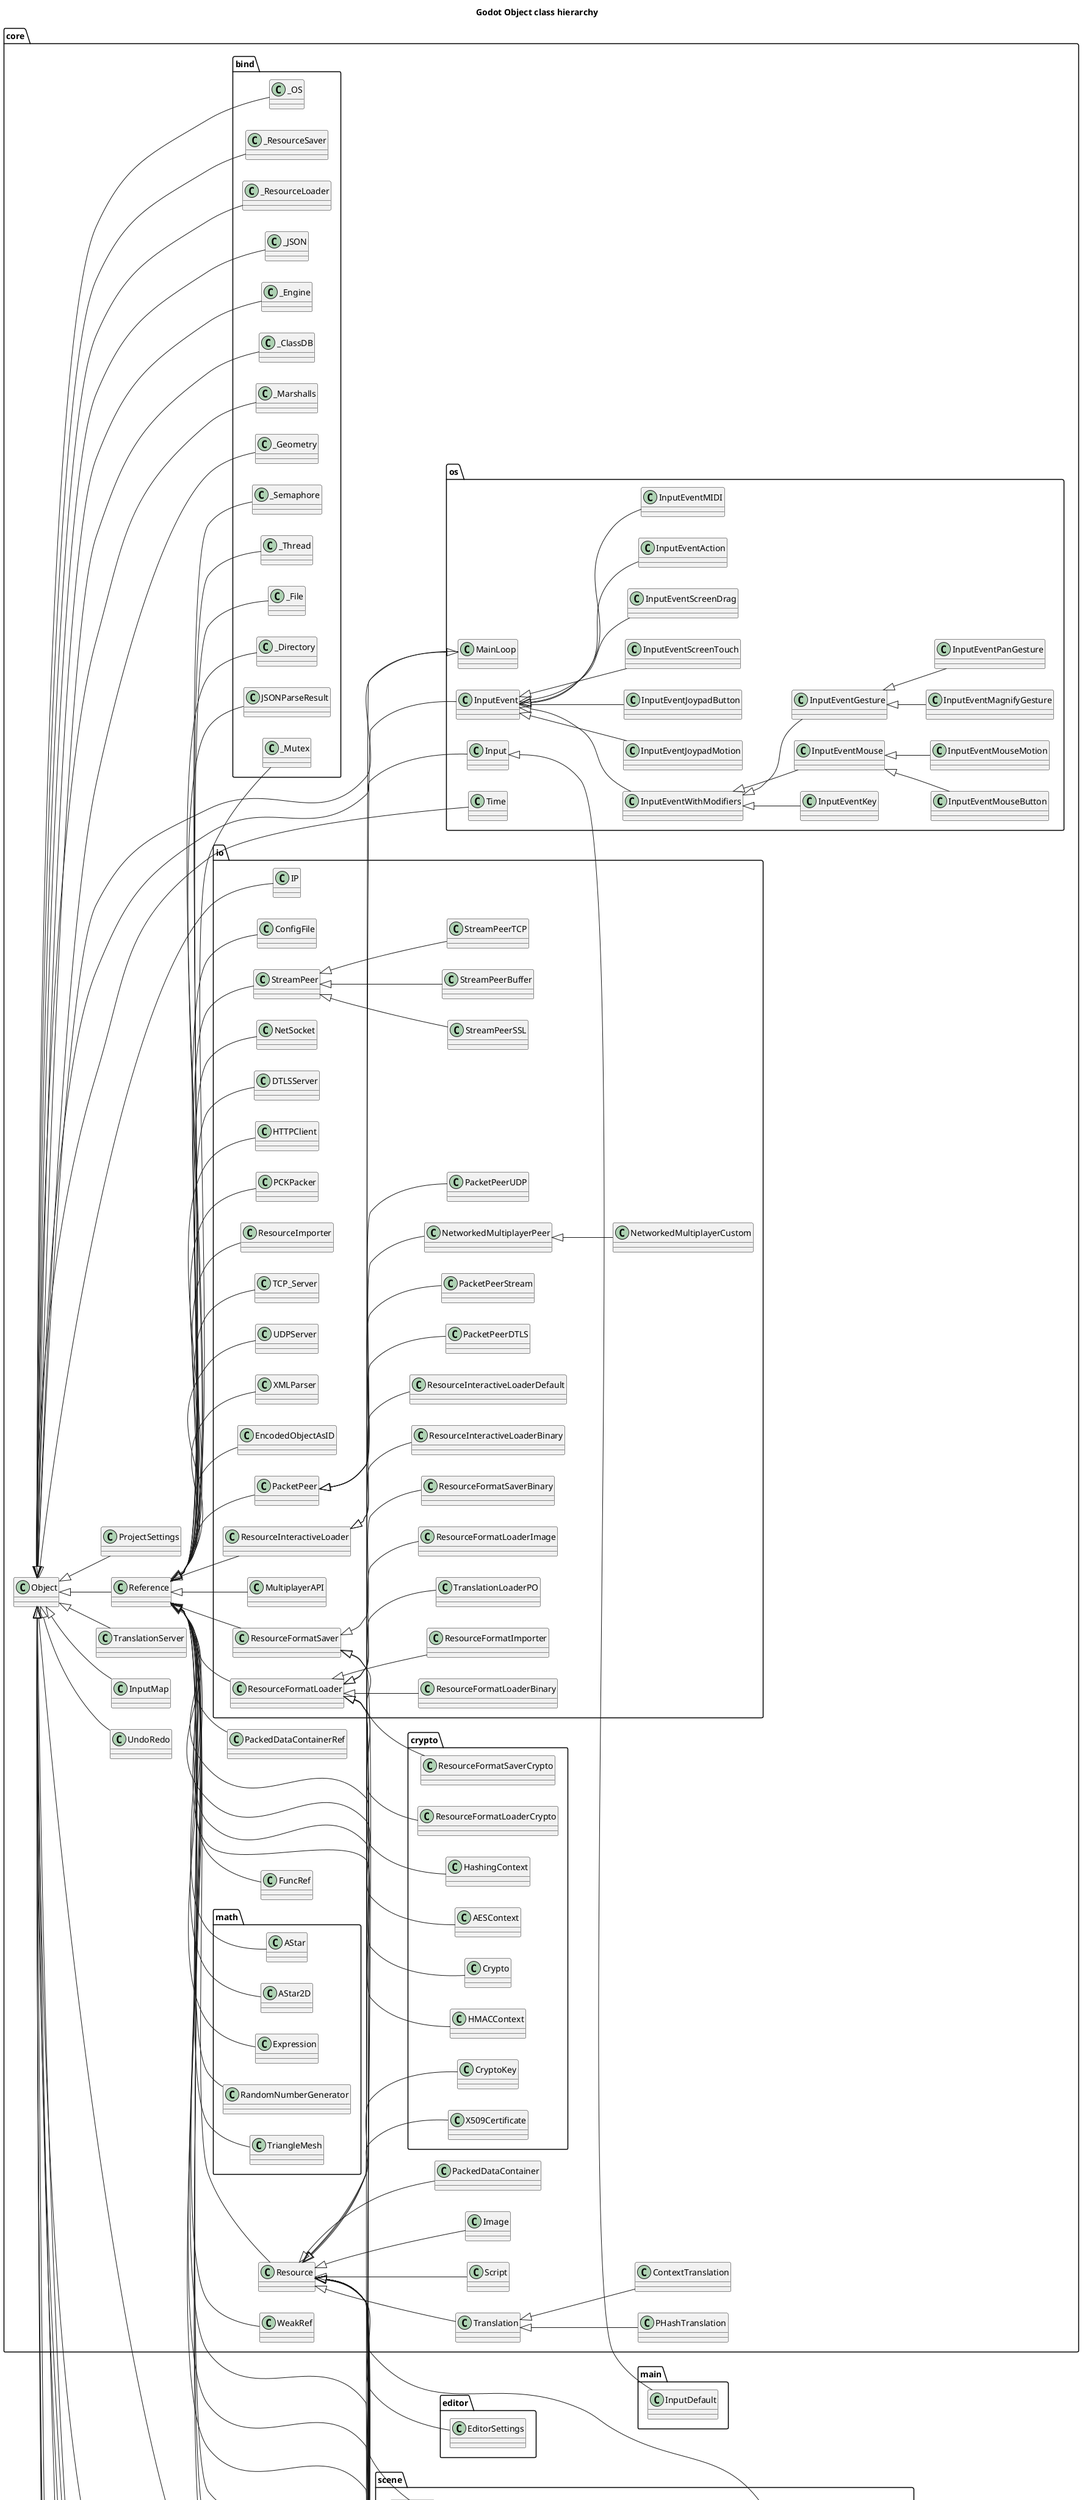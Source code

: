 @startuml
title Godot Object class hierarchy
left to right direction
package [core] as C_0013875268976619855790 {
package [os] as C_0005007027353605828126 {
class "Time" as C_0011539893726718517993
class C_0011539893726718517993 [[https://github.com/godotengine/godot/blob/de2f0f147c5b7eff2d0f6dbc35042a4173fd59be/core/os/time.h#L46{Time}]] {
__
}
class "Input" as C_0004283015456808226972
class C_0004283015456808226972 [[https://github.com/godotengine/godot/blob/de2f0f147c5b7eff2d0f6dbc35042a4173fd59be/core/os/input.h#L38{Input}]] {
__
}
class "InputEvent" as C_0006613139531525068052
class C_0006613139531525068052 [[https://github.com/godotengine/godot/blob/de2f0f147c5b7eff2d0f6dbc35042a4173fd59be/core/os/input_event.h#L197{InputEvent}]] {
__
}
class "InputEventWithModifiers" as C_0013149523823214244286
class C_0013149523823214244286 [[https://github.com/godotengine/godot/blob/de2f0f147c5b7eff2d0f6dbc35042a4173fd59be/core/os/input_event.h#L239{InputEventWithModifiers}]] {
__
}
class "InputEventKey" as C_0000042770019969835055
class C_0000042770019969835055 [[https://github.com/godotengine/godot/blob/de2f0f147c5b7eff2d0f6dbc35042a4173fd59be/core/os/input_event.h#L286{InputEventKey}]] {
__
}
class "InputEventMouse" as C_0004069356669034161987
class C_0004069356669034161987 [[https://github.com/godotengine/godot/blob/de2f0f147c5b7eff2d0f6dbc35042a4173fd59be/core/os/input_event.h#L326{InputEventMouse}]] {
__
}
class "InputEventMouseButton" as C_0012878493088269404499
class C_0012878493088269404499 [[https://github.com/godotengine/godot/blob/de2f0f147c5b7eff2d0f6dbc35042a4173fd59be/core/os/input_event.h#L350{InputEventMouseButton}]] {
__
}
class "InputEventMouseMotion" as C_0011593243265559568583
class C_0011593243265559568583 [[https://github.com/godotengine/godot/blob/de2f0f147c5b7eff2d0f6dbc35042a4173fd59be/core/os/input_event.h#L383{InputEventMouseMotion}]] {
__
}
class "InputEventJoypadMotion" as C_0004361871338950714954
class C_0004361871338950714954 [[https://github.com/godotengine/godot/blob/de2f0f147c5b7eff2d0f6dbc35042a4173fd59be/core/os/input_event.h#L419{InputEventJoypadMotion}]] {
__
}
class "InputEventJoypadButton" as C_0007033655989310183279
class C_0007033655989310183279 [[https://github.com/godotengine/godot/blob/de2f0f147c5b7eff2d0f6dbc35042a4173fd59be/core/os/input_event.h#L443{InputEventJoypadButton}]] {
__
}
class "InputEventScreenTouch" as C_0003399646271664990517
class C_0003399646271664990517 [[https://github.com/godotengine/godot/blob/de2f0f147c5b7eff2d0f6dbc35042a4173fd59be/core/os/input_event.h#L469{InputEventScreenTouch}]] {
__
}
class "InputEventScreenDrag" as C_0001452635923912413377
class C_0001452635923912413377 [[https://github.com/godotengine/godot/blob/de2f0f147c5b7eff2d0f6dbc35042a4173fd59be/core/os/input_event.h#L497{InputEventScreenDrag}]] {
__
}
class "InputEventAction" as C_0006168905972963310419
class C_0006168905972963310419 [[https://github.com/godotengine/godot/blob/de2f0f147c5b7eff2d0f6dbc35042a4173fd59be/core/os/input_event.h#L528{InputEventAction}]] {
__
}
class "InputEventGesture" as C_0018189804888042978199
class C_0018189804888042978199 [[https://github.com/godotengine/godot/blob/de2f0f147c5b7eff2d0f6dbc35042a4173fd59be/core/os/input_event.h#L557{InputEventGesture}]] {
__
}
class "InputEventMagnifyGesture" as C_0008648076093646053731
class C_0008648076093646053731 [[https://github.com/godotengine/godot/blob/de2f0f147c5b7eff2d0f6dbc35042a4173fd59be/core/os/input_event.h#L570{InputEventMagnifyGesture}]] {
__
}
class "InputEventPanGesture" as C_0006280754297153542265
class C_0006280754297153542265 [[https://github.com/godotengine/godot/blob/de2f0f147c5b7eff2d0f6dbc35042a4173fd59be/core/os/input_event.h#L587{InputEventPanGesture}]] {
__
}
class "InputEventMIDI" as C_0003373650464929192542
class C_0003373650464929192542 [[https://github.com/godotengine/godot/blob/de2f0f147c5b7eff2d0f6dbc35042a4173fd59be/core/os/input_event.h#L604{InputEventMIDI}]] {
__
}
class "MainLoop" as C_0007767520216988468837
class C_0007767520216988468837 [[https://github.com/godotengine/godot/blob/de2f0f147c5b7eff2d0f6dbc35042a4173fd59be/core/os/main_loop.h#L38{MainLoop}]] {
__
}
}
package [math] as C_0004230190244973753308 {
class "AStar" as C_0002511546445712064499
class C_0002511546445712064499 [[https://github.com/godotengine/godot/blob/de2f0f147c5b7eff2d0f6dbc35042a4173fd59be/core/math/a_star.h#L43{AStar}]] {
__
}
class "AStar2D" as C_0011909254352077436777
class C_0011909254352077436777 [[https://github.com/godotengine/godot/blob/de2f0f147c5b7eff2d0f6dbc35042a4173fd59be/core/math/a_star.h#L168{AStar2D}]] {
__
}
class "Expression" as C_0003405348299019970051
class C_0003405348299019970051 [[https://github.com/godotengine/godot/blob/de2f0f147c5b7eff2d0f6dbc35042a4173fd59be/core/math/expression.h#L36{Expression}]] {
__
}
class "RandomNumberGenerator" as C_0014145693002227436511
class C_0014145693002227436511 [[https://github.com/godotengine/godot/blob/de2f0f147c5b7eff2d0f6dbc35042a4173fd59be/core/math/random_number_generator.h#L37{RandomNumberGenerator}]] {
__
}
class "TriangleMesh" as C_0014419706303607236015
class C_0014419706303607236015 [[https://github.com/godotengine/godot/blob/de2f0f147c5b7eff2d0f6dbc35042a4173fd59be/core/math/triangle_mesh.h#L37{TriangleMesh}]] {
__
}
}
package [io] as C_0010150816764296185078 {
class "ResourceInteractiveLoaderDefault" as C_0013535280516545122374
class C_0013535280516545122374 [[https://github.com/godotengine/godot/blob/de2f0f147c5b7eff2d0f6dbc35042a4173fd59be/core/io/resource_loader.cpp#L129{ResourceInteractiveLoaderDefault}]] {
__
}
class "ConfigFile" as C_0005988882503838123606
class C_0005988882503838123606 [[https://github.com/godotengine/godot/blob/de2f0f147c5b7eff2d0f6dbc35042a4173fd59be/core/io/config_file.h#L39{ConfigFile}]] {
__
}
class "IP" as C_0009531148096337744594
class C_0009531148096337744594 [[https://github.com/godotengine/godot/blob/de2f0f147c5b7eff2d0f6dbc35042a4173fd59be/core/io/ip.h#L39{IP}]] {
__
}
class "NetSocket" as C_0010755763121782220587
class C_0010755763121782220587 [[https://github.com/godotengine/godot/blob/de2f0f147c5b7eff2d0f6dbc35042a4173fd59be/core/io/net_socket.h#L37{NetSocket}]] {
__
}
class "PacketPeerUDP" as C_0003629668257111294357
class C_0003629668257111294357 [[https://github.com/godotengine/godot/blob/de2f0f147c5b7eff2d0f6dbc35042a4173fd59be/core/io/packet_peer_udp.h#L40{PacketPeerUDP}]] {
__
}
class "PacketPeerDTLS" as C_0002971133909944476214
class C_0002971133909944476214 [[https://github.com/godotengine/godot/blob/de2f0f147c5b7eff2d0f6dbc35042a4173fd59be/core/io/packet_peer_dtls.h#L37{PacketPeerDTLS}]] {
__
}
class "DTLSServer" as C_0018042247548411879661
class C_0018042247548411879661 [[https://github.com/godotengine/godot/blob/de2f0f147c5b7eff2d0f6dbc35042a4173fd59be/core/io/dtls_server.h#L37{DTLSServer}]] {
__
}
class "StreamPeerTCP" as C_0017765383982337478581
class C_0017765383982337478581 [[https://github.com/godotengine/godot/blob/de2f0f147c5b7eff2d0f6dbc35042a4173fd59be/core/io/stream_peer_tcp.h#L39{StreamPeerTCP}]] {
__
}
class "HTTPClient" as C_0000348115413111324500
class C_0000348115413111324500 [[https://github.com/godotengine/godot/blob/de2f0f147c5b7eff2d0f6dbc35042a4173fd59be/core/io/http_client.h#L39{HTTPClient}]] {
__
}
class "ResourceFormatLoaderImage" as C_0012969169552438768835
class C_0012969169552438768835 [[https://github.com/godotengine/godot/blob/de2f0f147c5b7eff2d0f6dbc35042a4173fd59be/core/io/image_loader.h#L73{ResourceFormatLoaderImage}]] {
__
}
class "NetworkedMultiplayerCustom" as C_0001819487733849523782
class C_0001819487733849523782 [[https://github.com/godotengine/godot/blob/de2f0f147c5b7eff2d0f6dbc35042a4173fd59be/core/io/networked_multiplayer_custom.h#L36{NetworkedMultiplayerCustom}]] {
__
}
class "PCKPacker" as C_0006601885628623485536
class C_0006601885628623485536 [[https://github.com/godotengine/godot/blob/de2f0f147c5b7eff2d0f6dbc35042a4173fd59be/core/io/pck_packer.h#L38{PCKPacker}]] {
__
}
class "ResourceInteractiveLoaderBinary" as C_0012448051648615001693
class C_0012448051648615001693 [[https://github.com/godotengine/godot/blob/de2f0f147c5b7eff2d0f6dbc35042a4173fd59be/core/io/resource_format_binary.h#L38{ResourceInteractiveLoaderBinary}]] {
__
}
class "ResourceFormatLoaderBinary" as C_0005199551121682121463
class C_0005199551121682121463 [[https://github.com/godotengine/godot/blob/de2f0f147c5b7eff2d0f6dbc35042a4173fd59be/core/io/resource_format_binary.h#L102{ResourceFormatLoaderBinary}]] {
__
}
class "ResourceFormatSaverBinary" as C_0008269582215617044810
class C_0008269582215617044810 [[https://github.com/godotengine/godot/blob/de2f0f147c5b7eff2d0f6dbc35042a4173fd59be/core/io/resource_format_binary.h#L161{ResourceFormatSaverBinary}]] {
__
}
class "ResourceFormatImporter" as C_0017589544600104860570
class C_0017589544600104860570 [[https://github.com/godotengine/godot/blob/de2f0f147c5b7eff2d0f6dbc35042a4173fd59be/core/io/resource_importer.h#L38{ResourceFormatImporter}]] {
__
}
class "ResourceImporter" as C_0003376348615210862844
class C_0003376348615210862844 [[https://github.com/godotengine/godot/blob/de2f0f147c5b7eff2d0f6dbc35042a4173fd59be/core/io/resource_importer.h#L95{ResourceImporter}]] {
__
}
class "StreamPeerSSL" as C_0005421244041086567420
class C_0005421244041086567420 [[https://github.com/godotengine/godot/blob/de2f0f147c5b7eff2d0f6dbc35042a4173fd59be/core/io/stream_peer_ssl.h#L37{StreamPeerSSL}]] {
__
}
class "TCP_Server" as C_0016301574369757513785
class C_0016301574369757513785 [[https://github.com/godotengine/godot/blob/de2f0f147c5b7eff2d0f6dbc35042a4173fd59be/core/io/tcp_server.h#L39{TCP_Server}]] {
__
}
class "TranslationLoaderPO" as C_0007198541116600805952
class C_0007198541116600805952 [[https://github.com/godotengine/godot/blob/de2f0f147c5b7eff2d0f6dbc35042a4173fd59be/core/io/translation_loader_po.h#L38{TranslationLoaderPO}]] {
__
}
class "UDPServer" as C_0014184055423068413177
class C_0014184055423068413177 [[https://github.com/godotengine/godot/blob/de2f0f147c5b7eff2d0f6dbc35042a4173fd59be/core/io/udp_server.h#L37{UDPServer}]] {
__
}
class "XMLParser" as C_0005769948847699651085
class C_0005769948847699651085 [[https://github.com/godotengine/godot/blob/de2f0f147c5b7eff2d0f6dbc35042a4173fd59be/core/io/xml_parser.h#L43{XMLParser}]] {
__
}
class "EncodedObjectAsID" as C_0018247988172243029516
class C_0018247988172243029516 [[https://github.com/godotengine/godot/blob/de2f0f147c5b7eff2d0f6dbc35042a4173fd59be/core/io/marshalls.h#L168{EncodedObjectAsID}]] {
__
}
class "StreamPeer" as C_0005131665406940278381
class C_0005131665406940278381 [[https://github.com/godotengine/godot/blob/de2f0f147c5b7eff2d0f6dbc35042a4173fd59be/core/io/stream_peer.h#L36{StreamPeer}]] {
__
}
class "StreamPeerBuffer" as C_0015336117272920785065
class C_0015336117272920785065 [[https://github.com/godotengine/godot/blob/de2f0f147c5b7eff2d0f6dbc35042a4173fd59be/core/io/stream_peer.h#L95{StreamPeerBuffer}]] {
__
}
class "PacketPeer" as C_0003942534420836548628
class C_0003942534420836548628 [[https://github.com/godotengine/godot/blob/de2f0f147c5b7eff2d0f6dbc35042a4173fd59be/core/io/packet_peer.h#L38{PacketPeer}]] {
__
}
class "PacketPeerStream" as C_0007627986793702979563
class C_0007627986793702979563 [[https://github.com/godotengine/godot/blob/de2f0f147c5b7eff2d0f6dbc35042a4173fd59be/core/io/packet_peer.h#L81{PacketPeerStream}]] {
__
}
class "NetworkedMultiplayerPeer" as C_0011020759097292456576
class C_0011020759097292456576 [[https://github.com/godotengine/godot/blob/de2f0f147c5b7eff2d0f6dbc35042a4173fd59be/core/io/networked_multiplayer_peer.h#L36{NetworkedMultiplayerPeer}]] {
__
}
class "MultiplayerAPI" as C_0010271551824249510971
class C_0010271551824249510971 [[https://github.com/godotengine/godot/blob/de2f0f147c5b7eff2d0f6dbc35042a4173fd59be/core/io/multiplayer_api.h#L37{MultiplayerAPI}]] {
__
}
class "ResourceInteractiveLoader" as C_0008226406683240390827
class C_0008226406683240390827 [[https://github.com/godotengine/godot/blob/de2f0f147c5b7eff2d0f6dbc35042a4173fd59be/core/io/resource_loader.h#L37{ResourceInteractiveLoader}]] {
__
}
class "ResourceFormatLoader" as C_0015001557121350102309
class C_0015001557121350102309 [[https://github.com/godotengine/godot/blob/de2f0f147c5b7eff2d0f6dbc35042a4173fd59be/core/io/resource_loader.h#L63{ResourceFormatLoader}]] {
__
}
class "ResourceFormatSaver" as C_0003672749961013571909
class C_0003672749961013571909 [[https://github.com/godotengine/godot/blob/de2f0f147c5b7eff2d0f6dbc35042a4173fd59be/core/io/resource_saver.h#L36{ResourceFormatSaver}]] {
__
}
}
package [crypto] as C_0004001248765576357807 {
class "AESContext" as C_0016194312282896307238
class C_0016194312282896307238 [[https://github.com/godotengine/godot/blob/de2f0f147c5b7eff2d0f6dbc35042a4173fd59be/core/crypto/aes_context.h#L37{AESContext}]] {
__
}
class "HashingContext" as C_0006876449224491354338
class C_0006876449224491354338 [[https://github.com/godotengine/godot/blob/de2f0f147c5b7eff2d0f6dbc35042a4173fd59be/core/crypto/hashing_context.h#L36{HashingContext}]] {
__
}
class "CryptoKey" as C_0001673363785945661049
class C_0001673363785945661049 [[https://github.com/godotengine/godot/blob/de2f0f147c5b7eff2d0f6dbc35042a4173fd59be/core/crypto/crypto.h#L41{CryptoKey}]] {
__
}
class "X509Certificate" as C_0018003064479391795776
class C_0018003064479391795776 [[https://github.com/godotengine/godot/blob/de2f0f147c5b7eff2d0f6dbc35042a4173fd59be/core/crypto/crypto.h#L57{X509Certificate}]] {
__
}
class "HMACContext" as C_0012565149777866225592
class C_0012565149777866225592 [[https://github.com/godotengine/godot/blob/de2f0f147c5b7eff2d0f6dbc35042a4173fd59be/core/crypto/crypto.h#L71{HMACContext}]] {
__
}
class "Crypto" as C_0000543420594614445019
class C_0000543420594614445019 [[https://github.com/godotengine/godot/blob/de2f0f147c5b7eff2d0f6dbc35042a4173fd59be/core/crypto/crypto.h#L89{Crypto}]] {
__
}
class "ResourceFormatLoaderCrypto" as C_0011487328018676529902
class C_0011487328018676529902 [[https://github.com/godotengine/godot/blob/de2f0f147c5b7eff2d0f6dbc35042a4173fd59be/core/crypto/crypto.h#L119{ResourceFormatLoaderCrypto}]] {
__
}
class "ResourceFormatSaverCrypto" as C_0003069673558000895302
class C_0003069673558000895302 [[https://github.com/godotengine/godot/blob/de2f0f147c5b7eff2d0f6dbc35042a4173fd59be/core/crypto/crypto.h#L127{ResourceFormatSaverCrypto}]] {
__
}
}
package [bind] as C_0006412569049632966597 {
class "_ResourceLoader" as C_0009581764224265940949
class C_0009581764224265940949 [[https://github.com/godotengine/godot/blob/de2f0f147c5b7eff2d0f6dbc35042a4173fd59be/core/bind/core_bind.h#L45{_ResourceLoader}]] {
__
}
class "_ResourceSaver" as C_0009046190003986306266
class C_0009046190003986306266 [[https://github.com/godotengine/godot/blob/de2f0f147c5b7eff2d0f6dbc35042a4173fd59be/core/bind/core_bind.h#L68{_ResourceSaver}]] {
__
}
class "_OS" as C_0006326016188877189156
class C_0006326016188877189156 [[https://github.com/godotengine/godot/blob/de2f0f147c5b7eff2d0f6dbc35042a4173fd59be/core/bind/core_bind.h#L99{_OS}]] {
__
}
class "_Geometry" as C_0007177773077531919719
class C_0007177773077531919719 [[https://github.com/godotengine/godot/blob/de2f0f147c5b7eff2d0f6dbc35042a4173fd59be/core/bind/core_bind.h#L459{_Geometry}]] {
__
}
class "_File" as C_0010156188038175980430
class C_0010156188038175980430 [[https://github.com/godotengine/godot/blob/de2f0f147c5b7eff2d0f6dbc35042a4173fd59be/core/bind/core_bind.h#L539{_File}]] {
__
}
class "_Directory" as C_0017450455551996216005
class C_0017450455551996216005 [[https://github.com/godotengine/godot/blob/de2f0f147c5b7eff2d0f6dbc35042a4173fd59be/core/bind/core_bind.h#L641{_Directory}]] {
__
}
class "_Marshalls" as C_0001081509526189272162
class C_0001081509526189272162 [[https://github.com/godotengine/godot/blob/de2f0f147c5b7eff2d0f6dbc35042a4173fd59be/core/bind/core_bind.h#L684{_Marshalls}]] {
__
}
class "_Mutex" as C_0015356671700252504888
class C_0015356671700252504888 [[https://github.com/godotengine/godot/blob/de2f0f147c5b7eff2d0f6dbc35042a4173fd59be/core/bind/core_bind.h#L708{_Mutex}]] {
__
}
class "_Semaphore" as C_0012157847437998967826
class C_0012157847437998967826 [[https://github.com/godotengine/godot/blob/de2f0f147c5b7eff2d0f6dbc35042a4173fd59be/core/bind/core_bind.h#L720{_Semaphore}]] {
__
}
class "_Thread" as C_0009204968932710420395
class C_0009204968932710420395 [[https://github.com/godotengine/godot/blob/de2f0f147c5b7eff2d0f6dbc35042a4173fd59be/core/bind/core_bind.h#L732{_Thread}]] {
__
}
class "_ClassDB" as C_0009490650094198622981
class C_0009490650094198622981 [[https://github.com/godotengine/godot/blob/de2f0f147c5b7eff2d0f6dbc35042a4173fd59be/core/bind/core_bind.h#L766{_ClassDB}]] {
__
}
class "_Engine" as C_0015161749378380227772
class C_0015161749378380227772 [[https://github.com/godotengine/godot/blob/de2f0f147c5b7eff2d0f6dbc35042a4173fd59be/core/bind/core_bind.h#L809{_Engine}]] {
__
}
class "JSONParseResult" as C_0016990160495070624922
class C_0016990160495070624922 [[https://github.com/godotengine/godot/blob/de2f0f147c5b7eff2d0f6dbc35042a4173fd59be/core/bind/core_bind.h#L862{JSONParseResult}]] {
__
}
class "_JSON" as C_0007832522844285520826
class C_0007832522844285520826 [[https://github.com/godotengine/godot/blob/de2f0f147c5b7eff2d0f6dbc35042a4173fd59be/core/bind/core_bind.h#L893{_JSON}]] {
__
}
}
class "FuncRef" as C_0013597291070901073540
class C_0013597291070901073540 [[https://github.com/godotengine/godot/blob/de2f0f147c5b7eff2d0f6dbc35042a4173fd59be/core/func_ref.h#L36{FuncRef}]] {
__
}
class "PackedDataContainer" as C_0013084520640565338591
class C_0013084520640565338591 [[https://github.com/godotengine/godot/blob/de2f0f147c5b7eff2d0f6dbc35042a4173fd59be/core/packed_data_container.h#L36{PackedDataContainer}]] {
__
}
class "PackedDataContainerRef" as C_0015720672666542656431
class C_0015720672666542656431 [[https://github.com/godotengine/godot/blob/de2f0f147c5b7eff2d0f6dbc35042a4173fd59be/core/packed_data_container.h#L83{PackedDataContainerRef}]] {
__
}
class "UndoRedo" as C_0000771044599604892561
class C_0000771044599604892561 [[https://github.com/godotengine/godot/blob/de2f0f147c5b7eff2d0f6dbc35042a4173fd59be/core/undo_redo.h#L36{UndoRedo}]] {
__
}
class "InputMap" as C_0002512409920456462811
class C_0002512409920456462811 [[https://github.com/godotengine/godot/blob/de2f0f147c5b7eff2d0f6dbc35042a4173fd59be/core/input_map.h#L37{InputMap}]] {
__
}
class "PHashTranslation" as C_0008007856706939922506
class C_0008007856706939922506 [[https://github.com/godotengine/godot/blob/de2f0f147c5b7eff2d0f6dbc35042a4173fd59be/core/compressed_translation.h#L36{PHashTranslation}]] {
__
}
class "Translation" as C_0017401563024334194039
class C_0017401563024334194039 [[https://github.com/godotengine/godot/blob/de2f0f147c5b7eff2d0f6dbc35042a4173fd59be/core/translation.h#L36{Translation}]] {
__
}
class "ContextTranslation" as C_0014026952490833445032
class C_0014026952490833445032 [[https://github.com/godotengine/godot/blob/de2f0f147c5b7eff2d0f6dbc35042a4173fd59be/core/translation.h#L70{ContextTranslation}]] {
__
}
class "TranslationServer" as C_0011880384201555906746
class C_0011880384201555906746 [[https://github.com/godotengine/godot/blob/de2f0f147c5b7eff2d0f6dbc35042a4173fd59be/core/translation.h#L80{TranslationServer}]] {
__
}
class "Object" as C_0012254516831566180933
class C_0012254516831566180933 [[https://github.com/godotengine/godot/blob/de2f0f147c5b7eff2d0f6dbc35042a4173fd59be/core/object.h#L409{Object}]] {
__
}
class "Reference" as C_0014230874056205286885
class C_0014230874056205286885 [[https://github.com/godotengine/godot/blob/de2f0f147c5b7eff2d0f6dbc35042a4173fd59be/core/reference.h#L39{Reference}]] {
__
}
class "WeakRef" as C_0009704989176421555359
class C_0009704989176421555359 [[https://github.com/godotengine/godot/blob/de2f0f147c5b7eff2d0f6dbc35042a4173fd59be/core/reference.h#L278{WeakRef}]] {
__
}
class "Resource" as C_0015609421538932822327
class C_0015609421538932822327 [[https://github.com/godotengine/godot/blob/de2f0f147c5b7eff2d0f6dbc35042a4173fd59be/core/resource.h#L48{Resource}]] {
__
}
class "Script" as C_0012869428989549550577
class C_0012869428989549550577 [[https://github.com/godotengine/godot/blob/de2f0f147c5b7eff2d0f6dbc35042a4173fd59be/core/script_language.h#L99{Script}]] {
__
}
class "Image" as C_0010778985571113791344
class C_0010778985571113791344 [[https://github.com/godotengine/godot/blob/de2f0f147c5b7eff2d0f6dbc35042a4173fd59be/core/image.h#L55{Image}]] {
__
}
class "ProjectSettings" as C_0000529188171245341735
class C_0000529188171245341735 [[https://github.com/godotengine/godot/blob/de2f0f147c5b7eff2d0f6dbc35042a4173fd59be/core/project_settings.h#L63{ProjectSettings}]] {
__
}
}
package [servers] as C_0007859885716137103029 {
package [audio] as C_0016569653579969685853 {
class "AudioEffectInstance" as C_0016649180435270733116
class C_0016649180435270733116 [[https://github.com/godotengine/godot/blob/de2f0f147c5b7eff2d0f6dbc35042a4173fd59be/servers/audio/audio_effect.h#L37{AudioEffectInstance}]] {
__
}
class "AudioEffect" as C_0009086958517138105287
class C_0009086958517138105287 [[https://github.com/godotengine/godot/blob/de2f0f147c5b7eff2d0f6dbc35042a4173fd59be/servers/audio/audio_effect.h#L45{AudioEffect}]] {
__
}
}
class "AudioServer" as C_0010963980370878527145
class C_0010963980370878527145 [[https://github.com/godotengine/godot/blob/de2f0f147c5b7eff2d0f6dbc35042a4173fd59be/servers/audio_server.h#L146{AudioServer}]] {
__
}
class "AudioBusLayout" as C_0011654779431212778852
class C_0011654779431212778852 [[https://github.com/godotengine/godot/blob/de2f0f147c5b7eff2d0f6dbc35042a4173fd59be/servers/audio_server.h#L381{AudioBusLayout}]] {
__
}
class "CameraServer" as C_0013615258246077063440
class C_0013615258246077063440 [[https://github.com/godotengine/godot/blob/de2f0f147c5b7eff2d0f6dbc35042a4173fd59be/servers/camera_server.h#L49{CameraServer}]] {
__
}
class "VisualServer" as C_0012715715081494470158
class C_0012715715081494470158 [[https://github.com/godotengine/godot/blob/de2f0f147c5b7eff2d0f6dbc35042a4173fd59be/servers/visual_server.h#L44{VisualServer}]] {
__
}
class "PhysicsDirectBodyState" as C_0012473168331710519705
class C_0012473168331710519705 [[https://github.com/godotengine/godot/blob/de2f0f147c5b7eff2d0f6dbc35042a4173fd59be/servers/physics_server.h#L39{PhysicsDirectBodyState}]] {
__
}
class "PhysicsShapeQueryParameters" as C_0004769167094656540430
class C_0004769167094656540430 [[https://github.com/godotengine/godot/blob/de2f0f147c5b7eff2d0f6dbc35042a4173fd59be/servers/physics_server.h#L99{PhysicsShapeQueryParameters}]] {
__
}
class "PhysicsDirectSpaceState" as C_0004024020749482808992
class C_0004024020749482808992 [[https://github.com/godotengine/godot/blob/de2f0f147c5b7eff2d0f6dbc35042a4173fd59be/servers/physics_server.h#L141{PhysicsDirectSpaceState}]] {
__
}
class "PhysicsServer" as C_0008279216199508799195
class C_0008279216199508799195 [[https://github.com/godotengine/godot/blob/de2f0f147c5b7eff2d0f6dbc35042a4173fd59be/servers/physics_server.h#L200{PhysicsServer}]] {
__
}
class "PhysicsTestMotionResult" as C_0016781958393753534465
class C_0016781958393753534465 [[https://github.com/godotengine/godot/blob/de2f0f147c5b7eff2d0f6dbc35042a4173fd59be/servers/physics_server.h#L749{PhysicsTestMotionResult}]] {
__
}
class "Physics2DDirectBodyState" as C_0018416771118819433771
class C_0018416771118819433771 [[https://github.com/godotengine/godot/blob/de2f0f147c5b7eff2d0f6dbc35042a4173fd59be/servers/physics_2d_server.h#L40{Physics2DDirectBodyState}]] {
__
}
class "Physics2DShapeQueryParameters" as C_0015624266595624492076
class C_0015624266595624492076 [[https://github.com/godotengine/godot/blob/de2f0f147c5b7eff2d0f6dbc35042a4173fd59be/servers/physics_2d_server.h#L98{Physics2DShapeQueryParameters}]] {
__
}
class "Physics2DDirectSpaceState" as C_0001895968498317882056
class C_0001895968498317882056 [[https://github.com/godotengine/godot/blob/de2f0f147c5b7eff2d0f6dbc35042a4173fd59be/servers/physics_2d_server.h#L143{Physics2DDirectSpaceState}]] {
__
}
class "Physics2DServer" as C_0012492238731129955344
class C_0012492238731129955344 [[https://github.com/godotengine/godot/blob/de2f0f147c5b7eff2d0f6dbc35042a4173fd59be/servers/physics_2d_server.h#L205{Physics2DServer}]] {
__
}
class "Physics2DTestMotionResult" as C_0014912152460262504068
class C_0014912152460262504068 [[https://github.com/godotengine/godot/blob/de2f0f147c5b7eff2d0f6dbc35042a4173fd59be/servers/physics_2d_server.h#L577{Physics2DTestMotionResult}]] {
__
}
}
package [scene] as C_0007833214145229636749 {
package [gui] as C_0016765419531807245141 {
class "ShortCut" as C_0007416135650472652044
class C_0007416135650472652044 [[https://github.com/godotengine/godot/blob/de2f0f147c5b7eff2d0f6dbc35042a4173fd59be/scene/gui/shortcut.h#L37{ShortCut}]] {
__
}
class "Control" as C_0017955508619314340636
class C_0017955508619314340636 [[https://github.com/godotengine/godot/blob/de2f0f147c5b7eff2d0f6dbc35042a4173fd59be/scene/gui/control.h#L46{Control}]] {
__
}
}
package [resources] as C_0004500099205549724248 {
class "MultiMesh" as C_0000772702527840859646
class C_0000772702527840859646 [[https://github.com/godotengine/godot/blob/de2f0f147c5b7eff2d0f6dbc35042a4173fd59be/scene/resources/multimesh.h#L37{MultiMesh}]] {
__
}
class "Font" as C_0000432863248340759260
class C_0000432863248340759260 [[https://github.com/godotengine/godot/blob/de2f0f147c5b7eff2d0f6dbc35042a4173fd59be/scene/resources/font.h#L39{Font}]] {
__
}
class "BitmapFont" as C_0005860323779993819574
class C_0005860323779993819574 [[https://github.com/godotengine/godot/blob/de2f0f147c5b7eff2d0f6dbc35042a4173fd59be/scene/resources/font.h#L118{BitmapFont}]] {
__
}
class "ResourceFormatLoaderBMFont" as C_0008170772543681763687
class C_0008170772543681763687 [[https://github.com/godotengine/godot/blob/de2f0f147c5b7eff2d0f6dbc35042a4173fd59be/scene/resources/font.h#L220{ResourceFormatLoaderBMFont}]] {
__
}
class "StyleBox" as C_0005093813223451238120
class C_0005093813223451238120 [[https://github.com/godotengine/godot/blob/de2f0f147c5b7eff2d0f6dbc35042a4173fd59be/scene/resources/style_box.h#L40{StyleBox}]] {
__
}
class "StyleBoxEmpty" as C_0002073792119300277864
class C_0002073792119300277864 [[https://github.com/godotengine/godot/blob/de2f0f147c5b7eff2d0f6dbc35042a4173fd59be/scene/resources/style_box.h#L69{StyleBoxEmpty}]] {
__
}
class "StyleBoxTexture" as C_0013769299171690228972
class C_0013769299171690228972 [[https://github.com/godotengine/godot/blob/de2f0f147c5b7eff2d0f6dbc35042a4173fd59be/scene/resources/style_box.h#L78{StyleBoxTexture}]] {
__
}
class "StyleBoxFlat" as C_0018158692151062056865
class C_0018158692151062056865 [[https://github.com/godotengine/godot/blob/de2f0f147c5b7eff2d0f6dbc35042a4173fd59be/scene/resources/style_box.h#L143{StyleBoxFlat}]] {
__
}
class "StyleBoxLine" as C_0005831113575471716157
class C_0005831113575471716157 [[https://github.com/godotengine/godot/blob/de2f0f147c5b7eff2d0f6dbc35042a4173fd59be/scene/resources/style_box.h#L229{StyleBoxLine}]] {
__
}
class "Theme" as C_0007948538995288720498
class C_0007948538995288720498 [[https://github.com/godotengine/godot/blob/de2f0f147c5b7eff2d0f6dbc35042a4173fd59be/scene/resources/theme.h#L41{Theme}]] {
__
}
class "Curve" as C_0009311375455730203770
class C_0009311375455730203770 [[https://github.com/godotengine/godot/blob/de2f0f147c5b7eff2d0f6dbc35042a4173fd59be/scene/resources/curve.h#L37{Curve}]] {
__
}
class "Curve2D" as C_0004667628563093559798
class C_0004667628563093559798 [[https://github.com/godotengine/godot/blob/de2f0f147c5b7eff2d0f6dbc35042a4173fd59be/scene/resources/curve.h#L150{Curve2D}]] {
__
}
class "Curve3D" as C_0015969688915695264765
class C_0015969688915695264765 [[https://github.com/godotengine/godot/blob/de2f0f147c5b7eff2d0f6dbc35042a4173fd59be/scene/resources/curve.h#L210{Curve3D}]] {
__
}
class "Gradient" as C_0012127172557749689122
class C_0012127172557749689122 [[https://github.com/godotengine/godot/blob/de2f0f147c5b7eff2d0f6dbc35042a4173fd59be/scene/resources/gradient.h#L36{Gradient}]] {
__
}
class "Texture" as C_0010942968540697269095
class C_0010942968540697269095 [[https://github.com/godotengine/godot/blob/de2f0f147c5b7eff2d0f6dbc35042a4173fd59be/scene/resources/texture.h#L45{Texture}]] {
__
}
class "ImageTexture" as C_0006387070986419814001
class C_0006387070986419814001 [[https://github.com/godotengine/godot/blob/de2f0f147c5b7eff2d0f6dbc35042a4173fd59be/scene/resources/texture.h#L97{ImageTexture}]] {
__
}
class "StreamTexture" as C_0003895935073127289858
class C_0003895935073127289858 [[https://github.com/godotengine/godot/blob/de2f0f147c5b7eff2d0f6dbc35042a4173fd59be/scene/resources/texture.h#L171{StreamTexture}]] {
__
}
class "ResourceFormatLoaderStreamTexture" as C_0004889813203113370831
class C_0004889813203113370831 [[https://github.com/godotengine/godot/blob/de2f0f147c5b7eff2d0f6dbc35042a4173fd59be/scene/resources/texture.h#L238{ResourceFormatLoaderStreamTexture}]] {
__
}
class "AtlasTexture" as C_0013098232817865985443
class C_0013098232817865985443 [[https://github.com/godotengine/godot/blob/de2f0f147c5b7eff2d0f6dbc35042a4173fd59be/scene/resources/texture.h#L248{AtlasTexture}]] {
__
}
class "MeshTexture" as C_0011440593366172557796
class C_0011440593366172557796 [[https://github.com/godotengine/godot/blob/de2f0f147c5b7eff2d0f6dbc35042a4173fd59be/scene/resources/texture.h#L297{MeshTexture}]] {
__
}
class "LargeTexture" as C_0006921099302929404813
class C_0006921099302929404813 [[https://github.com/godotengine/godot/blob/de2f0f147c5b7eff2d0f6dbc35042a4173fd59be/scene/resources/texture.h#L337{LargeTexture}]] {
__
}
class "CubeMap" as C_0006951582378925124904
class C_0006951582378925124904 [[https://github.com/godotengine/godot/blob/de2f0f147c5b7eff2d0f6dbc35042a4173fd59be/scene/resources/texture.h#L386{CubeMap}]] {
__
}
class "TextureLayered" as C_0012648825435907658990
class C_0012648825435907658990 [[https://github.com/godotengine/godot/blob/de2f0f147c5b7eff2d0f6dbc35042a4173fd59be/scene/resources/texture.h#L468{TextureLayered}]] {
__
}
class "Texture3D" as C_0012354867691707126820
class C_0012354867691707126820 [[https://github.com/godotengine/godot/blob/de2f0f147c5b7eff2d0f6dbc35042a4173fd59be/scene/resources/texture.h#L533{Texture3D}]] {
__
}
class "TextureArray" as C_0011236698884709289424
class C_0011236698884709289424 [[https://github.com/godotengine/godot/blob/de2f0f147c5b7eff2d0f6dbc35042a4173fd59be/scene/resources/texture.h#L548{TextureArray}]] {
__
}
class "ResourceFormatLoaderTextureLayered" as C_0014037054341212834619
class C_0014037054341212834619 [[https://github.com/godotengine/godot/blob/de2f0f147c5b7eff2d0f6dbc35042a4173fd59be/scene/resources/texture.h#L563{ResourceFormatLoaderTextureLayered}]] {
__
}
class "CurveTexture" as C_0003970998828535983565
class C_0003970998828535983565 [[https://github.com/godotengine/godot/blob/de2f0f147c5b7eff2d0f6dbc35042a4173fd59be/scene/resources/texture.h#L571{CurveTexture}]] {
__
}
class "GradientTexture" as C_0000745898034090539035
class C_0000745898034090539035 [[https://github.com/godotengine/godot/blob/de2f0f147c5b7eff2d0f6dbc35042a4173fd59be/scene/resources/texture.h#L619{GradientTexture}]] {
__
}
class "GradientTexture2D" as C_0007673513968092607775
class C_0007673513968092607775 [[https://github.com/godotengine/godot/blob/de2f0f147c5b7eff2d0f6dbc35042a4173fd59be/scene/resources/texture.h#L658{GradientTexture2D}]] {
__
}
class "ProxyTexture" as C_0015665274026492245963
class C_0015665274026492245963 [[https://github.com/godotengine/godot/blob/de2f0f147c5b7eff2d0f6dbc35042a4173fd59be/scene/resources/texture.h#L734{ProxyTexture}]] {
__
}
class "AnimatedTexture" as C_0017117607555632995485
class C_0017117607555632995485 [[https://github.com/godotengine/godot/blob/de2f0f147c5b7eff2d0f6dbc35042a4173fd59be/scene/resources/texture.h#L761{AnimatedTexture}]] {
__
}
class "CameraTexture" as C_0017413986207094068591
class C_0017413986207094068591 [[https://github.com/godotengine/godot/blob/de2f0f147c5b7eff2d0f6dbc35042a4173fd59be/scene/resources/texture.h#L840{CameraTexture}]] {
__
}
class "ExternalTexture" as C_0013455361383892809468
class C_0013455361383892809468 [[https://github.com/godotengine/godot/blob/de2f0f147c5b7eff2d0f6dbc35042a4173fd59be/scene/resources/texture.h#L875{ExternalTexture}]] {
__
}
class "Shader" as C_0014899929896336503560
class C_0014899929896336503560 [[https://github.com/godotengine/godot/blob/de2f0f147c5b7eff2d0f6dbc35042a4173fd59be/scene/resources/shader.h#L39{Shader}]] {
__
}
class "ResourceFormatLoaderShader" as C_0017783059225939864818
class C_0017783059225939864818 [[https://github.com/godotengine/godot/blob/de2f0f147c5b7eff2d0f6dbc35042a4173fd59be/scene/resources/shader.h#L107{ResourceFormatLoaderShader}]] {
__
}
class "ResourceFormatSaverShader" as C_0004924852451042364379
class C_0004924852451042364379 [[https://github.com/godotengine/godot/blob/de2f0f147c5b7eff2d0f6dbc35042a4173fd59be/scene/resources/shader.h#L115{ResourceFormatSaverShader}]] {
__
}
class "Material" as C_0017731882270379193802
class C_0017731882270379193802 [[https://github.com/godotengine/godot/blob/de2f0f147c5b7eff2d0f6dbc35042a4173fd59be/scene/resources/material.h#L41{Material}]] {
__
}
class "ShaderMaterial" as C_0013649761988519827382
class C_0013649761988519827382 [[https://github.com/godotengine/godot/blob/de2f0f147c5b7eff2d0f6dbc35042a4173fd59be/scene/resources/material.h#L75{ShaderMaterial}]] {
__
}
class "Material3D" as C_0014360579452606161446
class C_0014360579452606161446 [[https://github.com/godotengine/godot/blob/de2f0f147c5b7eff2d0f6dbc35042a4173fd59be/scene/resources/material.h#L107{Material3D}]] {
__
}
class "SpatialMaterial" as C_0000015709795456620968
class C_0000015709795456620968 [[https://github.com/godotengine/godot/blob/de2f0f147c5b7eff2d0f6dbc35042a4173fd59be/scene/resources/material.h#L651{SpatialMaterial}]] {
__
}
class "ORMSpatialMaterial" as C_0009098722898749669449
class C_0009098722898749669449 [[https://github.com/godotengine/godot/blob/de2f0f147c5b7eff2d0f6dbc35042a4173fd59be/scene/resources/material.h#L658{ORMSpatialMaterial}]] {
__
}
class "Shape" as C_0013378328829261874241
class C_0013378328829261874241 [[https://github.com/godotengine/godot/blob/de2f0f147c5b7eff2d0f6dbc35042a4173fd59be/scene/resources/shape.h#L37{Shape}]] {
__
}
class "Mesh" as C_0013865567801987631274
class C_0013865567801987631274 [[https://github.com/godotengine/godot/blob/de2f0f147c5b7eff2d0f6dbc35042a4173fd59be/scene/resources/mesh.h#L42{Mesh}]] {
__
}
class "ArrayMesh" as C_0012259924541747545416
class C_0012259924541747545416 [[https://github.com/godotengine/godot/blob/de2f0f147c5b7eff2d0f6dbc35042a4173fd59be/scene/resources/mesh.h#L191{ArrayMesh}]] {
__
}
class "Sky" as C_0000932227794337895061
class C_0000932227794337895061 [[https://github.com/godotengine/godot/blob/de2f0f147c5b7eff2d0f6dbc35042a4173fd59be/scene/resources/sky.h#L37{Sky}]] {
__
}
class "PanoramaSky" as C_0005185723277051313197
class C_0005185723277051313197 [[https://github.com/godotengine/godot/blob/de2f0f147c5b7eff2d0f6dbc35042a4173fd59be/scene/resources/sky.h#L67{PanoramaSky}]] {
__
}
class "ProceduralSky" as C_0010005489238010561565
class C_0010005489238010561565 [[https://github.com/godotengine/godot/blob/de2f0f147c5b7eff2d0f6dbc35042a4173fd59be/scene/resources/sky.h#L88{ProceduralSky}]] {
__
}
class "Environment" as C_0014462386859944010619
class C_0014462386859944010619 [[https://github.com/godotengine/godot/blob/de2f0f147c5b7eff2d0f6dbc35042a4173fd59be/scene/resources/environment.h#L39{Environment}]] {
__
}
class "World" as C_0018151272839730735401
class C_0018151272839730735401 [[https://github.com/godotengine/godot/blob/de2f0f147c5b7eff2d0f6dbc35042a4173fd59be/scene/resources/world.h#L45{World}]] {
__
}
class "World2D" as C_0013584468982457543104
class C_0013584468982457543104 [[https://github.com/godotengine/godot/blob/de2f0f147c5b7eff2d0f6dbc35042a4173fd59be/scene/resources/world_2d.h#L42{World2D}]] {
__
}
}
package [main] as C_0016056590350996460643 {
class "Node" as C_0001746392397735786431
class C_0001746392397735786431 [[https://github.com/godotengine/godot/blob/de2f0f147c5b7eff2d0f6dbc35042a4173fd59be/scene/main/node.h#L46{Node}]] {
__
}
class "Timer" as C_0005565005542243754726
class C_0005565005542243754726 [[https://github.com/godotengine/godot/blob/de2f0f147c5b7eff2d0f6dbc35042a4173fd59be/scene/main/timer.h#L36{Timer}]] {
__
}
class "SceneTreeTimer" as C_0006905834586171297538
class C_0006905834586171297538 [[https://github.com/godotengine/godot/blob/de2f0f147c5b7eff2d0f6dbc35042a4173fd59be/scene/main/scene_tree.h#L51{SceneTreeTimer}]] {
__
}
class "SceneTree" as C_0014976464223467335954
class C_0014976464223467335954 [[https://github.com/godotengine/godot/blob/de2f0f147c5b7eff2d0f6dbc35042a4173fd59be/scene/main/scene_tree.h#L76{SceneTree}]] {
__
}
}
package [2d] as C_0010470056888405918011 {
class "CanvasItemMaterial" as C_0003876492048908474797
class C_0003876492048908474797 [[https://github.com/godotengine/godot/blob/de2f0f147c5b7eff2d0f6dbc35042a4173fd59be/scene/2d/canvas_item.h#L47{CanvasItemMaterial}]] {
__
}
class "CanvasItem" as C_0016595068827916527164
class C_0016595068827916527164 [[https://github.com/godotengine/godot/blob/de2f0f147c5b7eff2d0f6dbc35042a4173fd59be/scene/2d/canvas_item.h#L162{CanvasItem}]] {
__
}
}
}
package [editor] as C_0018379192435821397378 {
class "EditorSettings" as C_0000898691199132064803
class C_0000898691199132064803 [[https://github.com/godotengine/godot/blob/de2f0f147c5b7eff2d0f6dbc35042a4173fd59be/editor/editor_settings.h#L44{EditorSettings}]] {
__
}
}
package [main] as C_0013941647332427854606 {
class "InputDefault" as C_0002188181549576726081
class C_0002188181549576726081 [[https://github.com/godotengine/godot/blob/de2f0f147c5b7eff2d0f6dbc35042a4173fd59be/main/input_default.h#L36{InputDefault}]] {
__
}
}
C_0012254516831566180933 <|-- C_0011539893726718517993
C_0012254516831566180933 <|-- C_0004283015456808226972
C_0015609421538932822327 <|-- C_0006613139531525068052
C_0006613139531525068052 <|-- C_0013149523823214244286
C_0013149523823214244286 <|-- C_0000042770019969835055
C_0013149523823214244286 <|-- C_0004069356669034161987
C_0004069356669034161987 <|-- C_0012878493088269404499
C_0004069356669034161987 <|-- C_0011593243265559568583
C_0006613139531525068052 <|-- C_0004361871338950714954
C_0006613139531525068052 <|-- C_0007033655989310183279
C_0006613139531525068052 <|-- C_0003399646271664990517
C_0006613139531525068052 <|-- C_0001452635923912413377
C_0006613139531525068052 <|-- C_0006168905972963310419
C_0013149523823214244286 <|-- C_0018189804888042978199
C_0018189804888042978199 <|-- C_0008648076093646053731
C_0018189804888042978199 <|-- C_0006280754297153542265
C_0006613139531525068052 <|-- C_0003373650464929192542
C_0012254516831566180933 <|-- C_0007767520216988468837
C_0014230874056205286885 <|-- C_0002511546445712064499
C_0014230874056205286885 <|-- C_0011909254352077436777
C_0014230874056205286885 <|-- C_0003405348299019970051
C_0014230874056205286885 <|-- C_0014145693002227436511
C_0014230874056205286885 <|-- C_0014419706303607236015
C_0008226406683240390827 <|-- C_0013535280516545122374
C_0014230874056205286885 <|-- C_0005988882503838123606
C_0012254516831566180933 <|-- C_0009531148096337744594
C_0014230874056205286885 <|-- C_0010755763121782220587
C_0003942534420836548628 <|-- C_0003629668257111294357
C_0003942534420836548628 <|-- C_0002971133909944476214
C_0014230874056205286885 <|-- C_0018042247548411879661
C_0005131665406940278381 <|-- C_0017765383982337478581
C_0014230874056205286885 <|-- C_0000348115413111324500
C_0015001557121350102309 <|-- C_0012969169552438768835
C_0011020759097292456576 <|-- C_0001819487733849523782
C_0014230874056205286885 <|-- C_0006601885628623485536
C_0008226406683240390827 <|-- C_0012448051648615001693
C_0015001557121350102309 <|-- C_0005199551121682121463
C_0003672749961013571909 <|-- C_0008269582215617044810
C_0015001557121350102309 <|-- C_0017589544600104860570
C_0014230874056205286885 <|-- C_0003376348615210862844
C_0005131665406940278381 <|-- C_0005421244041086567420
C_0014230874056205286885 <|-- C_0016301574369757513785
C_0015001557121350102309 <|-- C_0007198541116600805952
C_0014230874056205286885 <|-- C_0014184055423068413177
C_0014230874056205286885 <|-- C_0005769948847699651085
C_0014230874056205286885 <|-- C_0018247988172243029516
C_0014230874056205286885 <|-- C_0005131665406940278381
C_0005131665406940278381 <|-- C_0015336117272920785065
C_0014230874056205286885 <|-- C_0003942534420836548628
C_0003942534420836548628 <|-- C_0007627986793702979563
C_0003942534420836548628 <|-- C_0011020759097292456576
C_0014230874056205286885 <|-- C_0010271551824249510971
C_0014230874056205286885 <|-- C_0008226406683240390827
C_0014230874056205286885 <|-- C_0015001557121350102309
C_0014230874056205286885 <|-- C_0003672749961013571909
C_0014230874056205286885 <|-- C_0016194312282896307238
C_0014230874056205286885 <|-- C_0006876449224491354338
C_0015609421538932822327 <|-- C_0001673363785945661049
C_0015609421538932822327 <|-- C_0018003064479391795776
C_0014230874056205286885 <|-- C_0012565149777866225592
C_0014230874056205286885 <|-- C_0000543420594614445019
C_0015001557121350102309 <|-- C_0011487328018676529902
C_0003672749961013571909 <|-- C_0003069673558000895302
C_0012254516831566180933 <|-- C_0009581764224265940949
C_0012254516831566180933 <|-- C_0009046190003986306266
C_0012254516831566180933 <|-- C_0006326016188877189156
C_0012254516831566180933 <|-- C_0007177773077531919719
C_0014230874056205286885 <|-- C_0010156188038175980430
C_0014230874056205286885 <|-- C_0017450455551996216005
C_0012254516831566180933 <|-- C_0001081509526189272162
C_0014230874056205286885 <|-- C_0015356671700252504888
C_0014230874056205286885 <|-- C_0012157847437998967826
C_0014230874056205286885 <|-- C_0009204968932710420395
C_0012254516831566180933 <|-- C_0009490650094198622981
C_0012254516831566180933 <|-- C_0015161749378380227772
C_0014230874056205286885 <|-- C_0016990160495070624922
C_0012254516831566180933 <|-- C_0007832522844285520826
C_0014230874056205286885 <|-- C_0013597291070901073540
C_0015609421538932822327 <|-- C_0013084520640565338591
C_0014230874056205286885 <|-- C_0015720672666542656431
C_0012254516831566180933 <|-- C_0000771044599604892561
C_0012254516831566180933 <|-- C_0002512409920456462811
C_0017401563024334194039 <|-- C_0008007856706939922506
C_0015609421538932822327 <|-- C_0017401563024334194039
C_0017401563024334194039 <|-- C_0014026952490833445032
C_0012254516831566180933 <|-- C_0011880384201555906746
C_0012254516831566180933 <|-- C_0014230874056205286885
C_0014230874056205286885 <|-- C_0009704989176421555359
C_0014230874056205286885 <|-- C_0015609421538932822327
C_0015609421538932822327 <|-- C_0012869428989549550577
C_0015609421538932822327 <|-- C_0010778985571113791344
C_0012254516831566180933 <|-- C_0000529188171245341735
C_0014230874056205286885 <|-- C_0016649180435270733116
C_0015609421538932822327 <|-- C_0009086958517138105287
C_0012254516831566180933 <|-- C_0010963980370878527145
C_0015609421538932822327 <|-- C_0011654779431212778852
C_0012254516831566180933 <|-- C_0013615258246077063440
C_0012254516831566180933 <|-- C_0012715715081494470158
C_0012254516831566180933 <|-- C_0012473168331710519705
C_0014230874056205286885 <|-- C_0004769167094656540430
C_0012254516831566180933 <|-- C_0004024020749482808992
C_0012254516831566180933 <|-- C_0008279216199508799195
C_0014230874056205286885 <|-- C_0016781958393753534465
C_0012254516831566180933 <|-- C_0018416771118819433771
C_0014230874056205286885 <|-- C_0015624266595624492076
C_0012254516831566180933 <|-- C_0001895968498317882056
C_0012254516831566180933 <|-- C_0012492238731129955344
C_0014230874056205286885 <|-- C_0014912152460262504068
C_0015609421538932822327 <|-- C_0007416135650472652044
C_0016595068827916527164 <|-- C_0017955508619314340636
C_0015609421538932822327 <|-- C_0000772702527840859646
C_0015609421538932822327 <|-- C_0000432863248340759260
C_0000432863248340759260 <|-- C_0005860323779993819574
C_0015001557121350102309 <|-- C_0008170772543681763687
C_0015609421538932822327 <|-- C_0005093813223451238120
C_0005093813223451238120 <|-- C_0002073792119300277864
C_0005093813223451238120 <|-- C_0013769299171690228972
C_0005093813223451238120 <|-- C_0018158692151062056865
C_0005093813223451238120 <|-- C_0005831113575471716157
C_0015609421538932822327 <|-- C_0007948538995288720498
C_0015609421538932822327 <|-- C_0009311375455730203770
C_0015609421538932822327 <|-- C_0004667628563093559798
C_0015609421538932822327 <|-- C_0015969688915695264765
C_0015609421538932822327 <|-- C_0012127172557749689122
C_0015609421538932822327 <|-- C_0010942968540697269095
C_0010942968540697269095 <|-- C_0006387070986419814001
C_0010942968540697269095 <|-- C_0003895935073127289858
C_0015001557121350102309 <|-- C_0004889813203113370831
C_0010942968540697269095 <|-- C_0013098232817865985443
C_0010942968540697269095 <|-- C_0011440593366172557796
C_0010942968540697269095 <|-- C_0006921099302929404813
C_0015609421538932822327 <|-- C_0006951582378925124904
C_0015609421538932822327 <|-- C_0012648825435907658990
C_0012648825435907658990 <|-- C_0012354867691707126820
C_0012648825435907658990 <|-- C_0011236698884709289424
C_0015001557121350102309 <|-- C_0014037054341212834619
C_0010942968540697269095 <|-- C_0003970998828535983565
C_0010942968540697269095 <|-- C_0000745898034090539035
C_0010942968540697269095 <|-- C_0007673513968092607775
C_0010942968540697269095 <|-- C_0015665274026492245963
C_0010942968540697269095 <|-- C_0017117607555632995485
C_0010942968540697269095 <|-- C_0017413986207094068591
C_0010942968540697269095 <|-- C_0013455361383892809468
C_0015609421538932822327 <|-- C_0014899929896336503560
C_0015001557121350102309 <|-- C_0017783059225939864818
C_0003672749961013571909 <|-- C_0004924852451042364379
C_0015609421538932822327 <|-- C_0017731882270379193802
C_0017731882270379193802 <|-- C_0013649761988519827382
C_0017731882270379193802 <|-- C_0014360579452606161446
C_0014360579452606161446 <|-- C_0000015709795456620968
C_0014360579452606161446 <|-- C_0009098722898749669449
C_0015609421538932822327 <|-- C_0013378328829261874241
C_0015609421538932822327 <|-- C_0013865567801987631274
C_0013865567801987631274 <|-- C_0012259924541747545416
C_0015609421538932822327 <|-- C_0000932227794337895061
C_0000932227794337895061 <|-- C_0005185723277051313197
C_0000932227794337895061 <|-- C_0010005489238010561565
C_0015609421538932822327 <|-- C_0014462386859944010619
C_0015609421538932822327 <|-- C_0018151272839730735401
C_0015609421538932822327 <|-- C_0013584468982457543104
C_0012254516831566180933 <|-- C_0001746392397735786431
C_0001746392397735786431 <|-- C_0005565005542243754726
C_0014230874056205286885 <|-- C_0006905834586171297538
C_0007767520216988468837 <|-- C_0014976464223467335954
C_0017731882270379193802 <|-- C_0003876492048908474797
C_0001746392397735786431 <|-- C_0016595068827916527164
C_0015609421538932822327 <|-- C_0000898691199132064803
C_0004283015456808226972 <|-- C_0002188181549576726081

'Generated with clang-uml, version 0.6.1
'LLVM version Ubuntu clang version 19.1.1 (1ubuntu1)
@enduml
